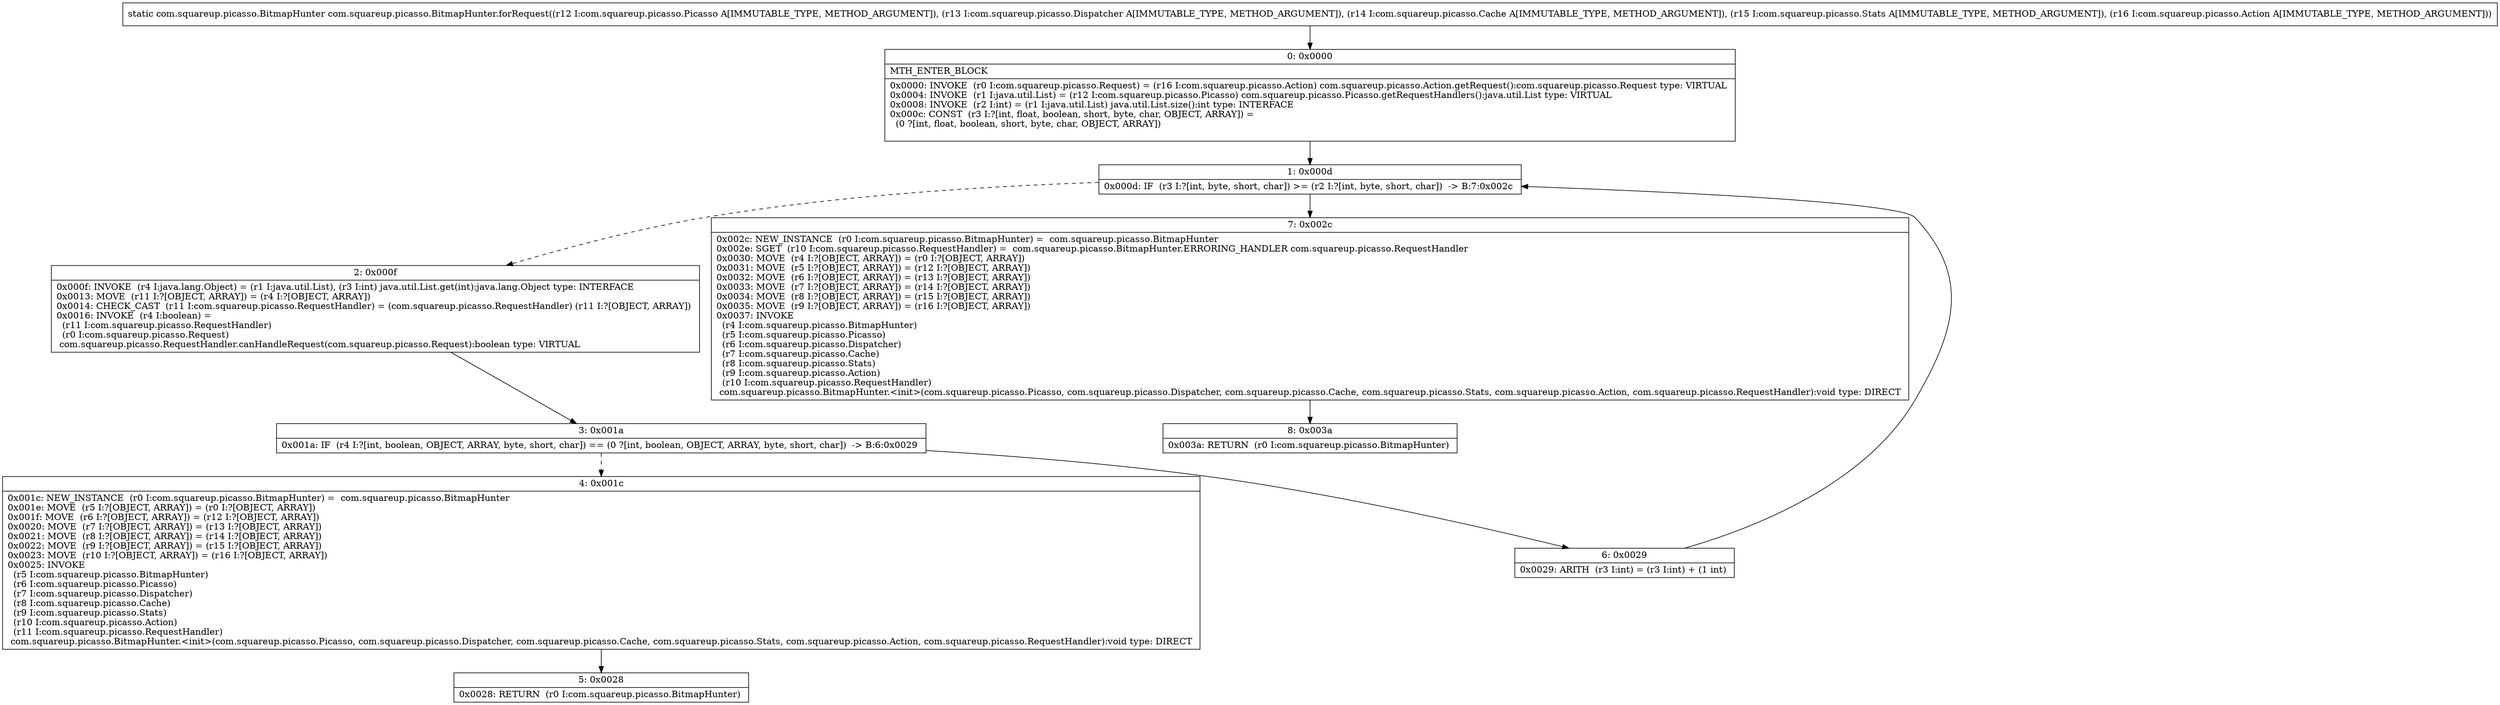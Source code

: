 digraph "CFG forcom.squareup.picasso.BitmapHunter.forRequest(Lcom\/squareup\/picasso\/Picasso;Lcom\/squareup\/picasso\/Dispatcher;Lcom\/squareup\/picasso\/Cache;Lcom\/squareup\/picasso\/Stats;Lcom\/squareup\/picasso\/Action;)Lcom\/squareup\/picasso\/BitmapHunter;" {
Node_0 [shape=record,label="{0\:\ 0x0000|MTH_ENTER_BLOCK\l|0x0000: INVOKE  (r0 I:com.squareup.picasso.Request) = (r16 I:com.squareup.picasso.Action) com.squareup.picasso.Action.getRequest():com.squareup.picasso.Request type: VIRTUAL \l0x0004: INVOKE  (r1 I:java.util.List) = (r12 I:com.squareup.picasso.Picasso) com.squareup.picasso.Picasso.getRequestHandlers():java.util.List type: VIRTUAL \l0x0008: INVOKE  (r2 I:int) = (r1 I:java.util.List) java.util.List.size():int type: INTERFACE \l0x000c: CONST  (r3 I:?[int, float, boolean, short, byte, char, OBJECT, ARRAY]) = \l  (0 ?[int, float, boolean, short, byte, char, OBJECT, ARRAY])\l \l}"];
Node_1 [shape=record,label="{1\:\ 0x000d|0x000d: IF  (r3 I:?[int, byte, short, char]) \>= (r2 I:?[int, byte, short, char])  \-\> B:7:0x002c \l}"];
Node_2 [shape=record,label="{2\:\ 0x000f|0x000f: INVOKE  (r4 I:java.lang.Object) = (r1 I:java.util.List), (r3 I:int) java.util.List.get(int):java.lang.Object type: INTERFACE \l0x0013: MOVE  (r11 I:?[OBJECT, ARRAY]) = (r4 I:?[OBJECT, ARRAY]) \l0x0014: CHECK_CAST  (r11 I:com.squareup.picasso.RequestHandler) = (com.squareup.picasso.RequestHandler) (r11 I:?[OBJECT, ARRAY]) \l0x0016: INVOKE  (r4 I:boolean) = \l  (r11 I:com.squareup.picasso.RequestHandler)\l  (r0 I:com.squareup.picasso.Request)\l com.squareup.picasso.RequestHandler.canHandleRequest(com.squareup.picasso.Request):boolean type: VIRTUAL \l}"];
Node_3 [shape=record,label="{3\:\ 0x001a|0x001a: IF  (r4 I:?[int, boolean, OBJECT, ARRAY, byte, short, char]) == (0 ?[int, boolean, OBJECT, ARRAY, byte, short, char])  \-\> B:6:0x0029 \l}"];
Node_4 [shape=record,label="{4\:\ 0x001c|0x001c: NEW_INSTANCE  (r0 I:com.squareup.picasso.BitmapHunter) =  com.squareup.picasso.BitmapHunter \l0x001e: MOVE  (r5 I:?[OBJECT, ARRAY]) = (r0 I:?[OBJECT, ARRAY]) \l0x001f: MOVE  (r6 I:?[OBJECT, ARRAY]) = (r12 I:?[OBJECT, ARRAY]) \l0x0020: MOVE  (r7 I:?[OBJECT, ARRAY]) = (r13 I:?[OBJECT, ARRAY]) \l0x0021: MOVE  (r8 I:?[OBJECT, ARRAY]) = (r14 I:?[OBJECT, ARRAY]) \l0x0022: MOVE  (r9 I:?[OBJECT, ARRAY]) = (r15 I:?[OBJECT, ARRAY]) \l0x0023: MOVE  (r10 I:?[OBJECT, ARRAY]) = (r16 I:?[OBJECT, ARRAY]) \l0x0025: INVOKE  \l  (r5 I:com.squareup.picasso.BitmapHunter)\l  (r6 I:com.squareup.picasso.Picasso)\l  (r7 I:com.squareup.picasso.Dispatcher)\l  (r8 I:com.squareup.picasso.Cache)\l  (r9 I:com.squareup.picasso.Stats)\l  (r10 I:com.squareup.picasso.Action)\l  (r11 I:com.squareup.picasso.RequestHandler)\l com.squareup.picasso.BitmapHunter.\<init\>(com.squareup.picasso.Picasso, com.squareup.picasso.Dispatcher, com.squareup.picasso.Cache, com.squareup.picasso.Stats, com.squareup.picasso.Action, com.squareup.picasso.RequestHandler):void type: DIRECT \l}"];
Node_5 [shape=record,label="{5\:\ 0x0028|0x0028: RETURN  (r0 I:com.squareup.picasso.BitmapHunter) \l}"];
Node_6 [shape=record,label="{6\:\ 0x0029|0x0029: ARITH  (r3 I:int) = (r3 I:int) + (1 int) \l}"];
Node_7 [shape=record,label="{7\:\ 0x002c|0x002c: NEW_INSTANCE  (r0 I:com.squareup.picasso.BitmapHunter) =  com.squareup.picasso.BitmapHunter \l0x002e: SGET  (r10 I:com.squareup.picasso.RequestHandler) =  com.squareup.picasso.BitmapHunter.ERRORING_HANDLER com.squareup.picasso.RequestHandler \l0x0030: MOVE  (r4 I:?[OBJECT, ARRAY]) = (r0 I:?[OBJECT, ARRAY]) \l0x0031: MOVE  (r5 I:?[OBJECT, ARRAY]) = (r12 I:?[OBJECT, ARRAY]) \l0x0032: MOVE  (r6 I:?[OBJECT, ARRAY]) = (r13 I:?[OBJECT, ARRAY]) \l0x0033: MOVE  (r7 I:?[OBJECT, ARRAY]) = (r14 I:?[OBJECT, ARRAY]) \l0x0034: MOVE  (r8 I:?[OBJECT, ARRAY]) = (r15 I:?[OBJECT, ARRAY]) \l0x0035: MOVE  (r9 I:?[OBJECT, ARRAY]) = (r16 I:?[OBJECT, ARRAY]) \l0x0037: INVOKE  \l  (r4 I:com.squareup.picasso.BitmapHunter)\l  (r5 I:com.squareup.picasso.Picasso)\l  (r6 I:com.squareup.picasso.Dispatcher)\l  (r7 I:com.squareup.picasso.Cache)\l  (r8 I:com.squareup.picasso.Stats)\l  (r9 I:com.squareup.picasso.Action)\l  (r10 I:com.squareup.picasso.RequestHandler)\l com.squareup.picasso.BitmapHunter.\<init\>(com.squareup.picasso.Picasso, com.squareup.picasso.Dispatcher, com.squareup.picasso.Cache, com.squareup.picasso.Stats, com.squareup.picasso.Action, com.squareup.picasso.RequestHandler):void type: DIRECT \l}"];
Node_8 [shape=record,label="{8\:\ 0x003a|0x003a: RETURN  (r0 I:com.squareup.picasso.BitmapHunter) \l}"];
MethodNode[shape=record,label="{static com.squareup.picasso.BitmapHunter com.squareup.picasso.BitmapHunter.forRequest((r12 I:com.squareup.picasso.Picasso A[IMMUTABLE_TYPE, METHOD_ARGUMENT]), (r13 I:com.squareup.picasso.Dispatcher A[IMMUTABLE_TYPE, METHOD_ARGUMENT]), (r14 I:com.squareup.picasso.Cache A[IMMUTABLE_TYPE, METHOD_ARGUMENT]), (r15 I:com.squareup.picasso.Stats A[IMMUTABLE_TYPE, METHOD_ARGUMENT]), (r16 I:com.squareup.picasso.Action A[IMMUTABLE_TYPE, METHOD_ARGUMENT])) }"];
MethodNode -> Node_0;
Node_0 -> Node_1;
Node_1 -> Node_2[style=dashed];
Node_1 -> Node_7;
Node_2 -> Node_3;
Node_3 -> Node_4[style=dashed];
Node_3 -> Node_6;
Node_4 -> Node_5;
Node_6 -> Node_1;
Node_7 -> Node_8;
}

